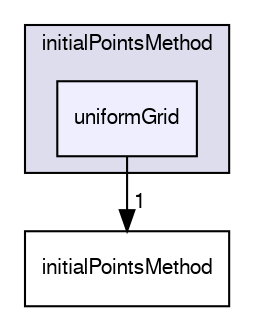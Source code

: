 digraph "applications/utilities/mesh/generation/foamyHexMesh/conformalVoronoiMesh/initialPointsMethod/uniformGrid" {
  bgcolor=transparent;
  compound=true
  node [ fontsize="10", fontname="FreeSans"];
  edge [ labelfontsize="10", labelfontname="FreeSans"];
  subgraph clusterdir_739e704a1e5226ac5df3019bd4cf96a4 {
    graph [ bgcolor="#ddddee", pencolor="black", label="initialPointsMethod" fontname="FreeSans", fontsize="10", URL="dir_739e704a1e5226ac5df3019bd4cf96a4.html"]
  dir_9d1f751eadb965448e9516358b4c6e70 [shape=box, label="uniformGrid", style="filled", fillcolor="#eeeeff", pencolor="black", URL="dir_9d1f751eadb965448e9516358b4c6e70.html"];
  }
  dir_3ff65372cd9ca7e7efbee7d5c87e06c3 [shape=box label="initialPointsMethod" URL="dir_3ff65372cd9ca7e7efbee7d5c87e06c3.html"];
  dir_9d1f751eadb965448e9516358b4c6e70->dir_3ff65372cd9ca7e7efbee7d5c87e06c3 [headlabel="1", labeldistance=1.5 headhref="dir_000395_000392.html"];
}
